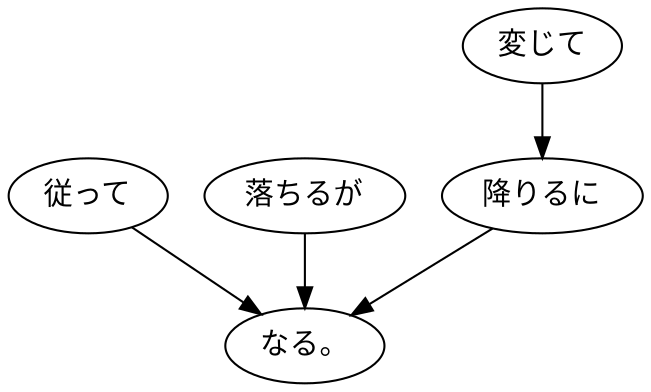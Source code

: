 digraph graph4106 {
	node0 [label="従って"];
	node1 [label="落ちるが"];
	node2 [label="変じて"];
	node3 [label="降りるに"];
	node4 [label="なる。"];
	node0 -> node4;
	node1 -> node4;
	node2 -> node3;
	node3 -> node4;
}
